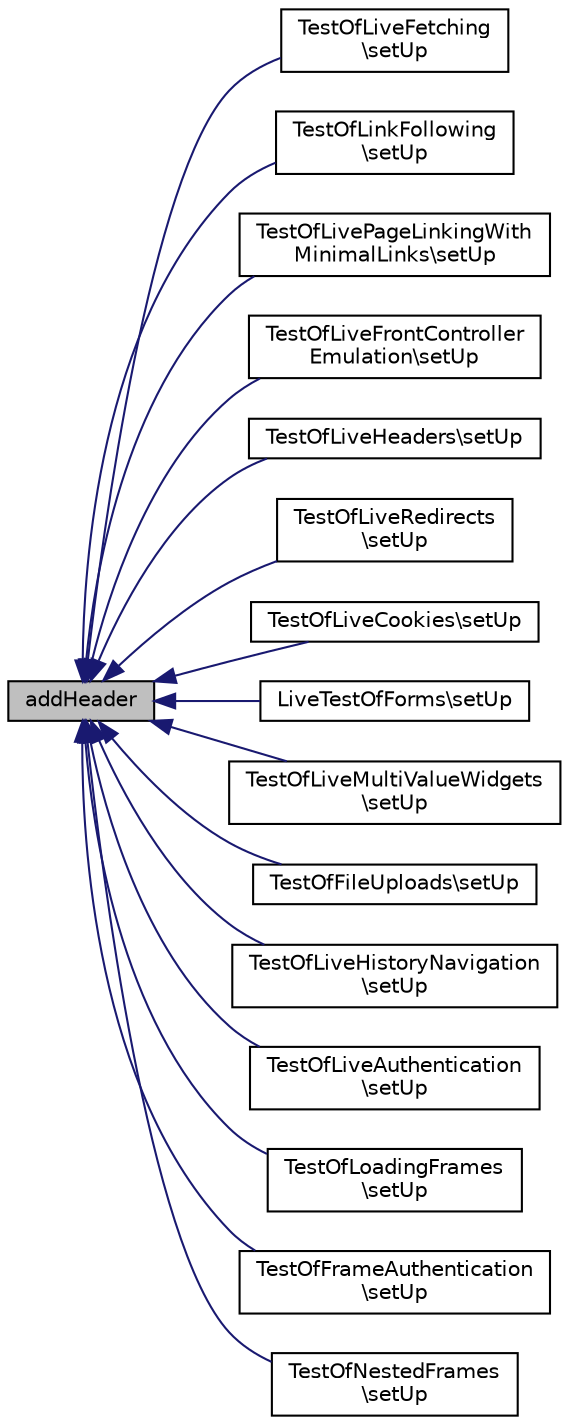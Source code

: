 digraph "addHeader"
{
  edge [fontname="Helvetica",fontsize="10",labelfontname="Helvetica",labelfontsize="10"];
  node [fontname="Helvetica",fontsize="10",shape=record];
  rankdir="LR";
  Node1 [label="addHeader",height=0.2,width=0.4,color="black", fillcolor="grey75", style="filled" fontcolor="black"];
  Node1 -> Node2 [dir="back",color="midnightblue",fontsize="10",style="solid",fontname="Helvetica"];
  Node2 [label="TestOfLiveFetching\l\\setUp",height=0.2,width=0.4,color="black", fillcolor="white", style="filled",URL="$class_test_of_live_fetching.html#a0bc688732d2b3b162ffebaf7812e78da"];
  Node1 -> Node3 [dir="back",color="midnightblue",fontsize="10",style="solid",fontname="Helvetica"];
  Node3 [label="TestOfLinkFollowing\l\\setUp",height=0.2,width=0.4,color="black", fillcolor="white", style="filled",URL="$class_test_of_link_following.html#a0bc688732d2b3b162ffebaf7812e78da"];
  Node1 -> Node4 [dir="back",color="midnightblue",fontsize="10",style="solid",fontname="Helvetica"];
  Node4 [label="TestOfLivePageLinkingWith\lMinimalLinks\\setUp",height=0.2,width=0.4,color="black", fillcolor="white", style="filled",URL="$class_test_of_live_page_linking_with_minimal_links.html#a0bc688732d2b3b162ffebaf7812e78da"];
  Node1 -> Node5 [dir="back",color="midnightblue",fontsize="10",style="solid",fontname="Helvetica"];
  Node5 [label="TestOfLiveFrontController\lEmulation\\setUp",height=0.2,width=0.4,color="black", fillcolor="white", style="filled",URL="$class_test_of_live_front_controller_emulation.html#a0bc688732d2b3b162ffebaf7812e78da"];
  Node1 -> Node6 [dir="back",color="midnightblue",fontsize="10",style="solid",fontname="Helvetica"];
  Node6 [label="TestOfLiveHeaders\\setUp",height=0.2,width=0.4,color="black", fillcolor="white", style="filled",URL="$class_test_of_live_headers.html#a0bc688732d2b3b162ffebaf7812e78da"];
  Node1 -> Node7 [dir="back",color="midnightblue",fontsize="10",style="solid",fontname="Helvetica"];
  Node7 [label="TestOfLiveRedirects\l\\setUp",height=0.2,width=0.4,color="black", fillcolor="white", style="filled",URL="$class_test_of_live_redirects.html#a0bc688732d2b3b162ffebaf7812e78da"];
  Node1 -> Node8 [dir="back",color="midnightblue",fontsize="10",style="solid",fontname="Helvetica"];
  Node8 [label="TestOfLiveCookies\\setUp",height=0.2,width=0.4,color="black", fillcolor="white", style="filled",URL="$class_test_of_live_cookies.html#a0bc688732d2b3b162ffebaf7812e78da"];
  Node1 -> Node9 [dir="back",color="midnightblue",fontsize="10",style="solid",fontname="Helvetica"];
  Node9 [label="LiveTestOfForms\\setUp",height=0.2,width=0.4,color="black", fillcolor="white", style="filled",URL="$class_live_test_of_forms.html#a0bc688732d2b3b162ffebaf7812e78da"];
  Node1 -> Node10 [dir="back",color="midnightblue",fontsize="10",style="solid",fontname="Helvetica"];
  Node10 [label="TestOfLiveMultiValueWidgets\l\\setUp",height=0.2,width=0.4,color="black", fillcolor="white", style="filled",URL="$class_test_of_live_multi_value_widgets.html#a0bc688732d2b3b162ffebaf7812e78da"];
  Node1 -> Node11 [dir="back",color="midnightblue",fontsize="10",style="solid",fontname="Helvetica"];
  Node11 [label="TestOfFileUploads\\setUp",height=0.2,width=0.4,color="black", fillcolor="white", style="filled",URL="$class_test_of_file_uploads.html#a0bc688732d2b3b162ffebaf7812e78da"];
  Node1 -> Node12 [dir="back",color="midnightblue",fontsize="10",style="solid",fontname="Helvetica"];
  Node12 [label="TestOfLiveHistoryNavigation\l\\setUp",height=0.2,width=0.4,color="black", fillcolor="white", style="filled",URL="$class_test_of_live_history_navigation.html#a0bc688732d2b3b162ffebaf7812e78da"];
  Node1 -> Node13 [dir="back",color="midnightblue",fontsize="10",style="solid",fontname="Helvetica"];
  Node13 [label="TestOfLiveAuthentication\l\\setUp",height=0.2,width=0.4,color="black", fillcolor="white", style="filled",URL="$class_test_of_live_authentication.html#a0bc688732d2b3b162ffebaf7812e78da"];
  Node1 -> Node14 [dir="back",color="midnightblue",fontsize="10",style="solid",fontname="Helvetica"];
  Node14 [label="TestOfLoadingFrames\l\\setUp",height=0.2,width=0.4,color="black", fillcolor="white", style="filled",URL="$class_test_of_loading_frames.html#a0bc688732d2b3b162ffebaf7812e78da"];
  Node1 -> Node15 [dir="back",color="midnightblue",fontsize="10",style="solid",fontname="Helvetica"];
  Node15 [label="TestOfFrameAuthentication\l\\setUp",height=0.2,width=0.4,color="black", fillcolor="white", style="filled",URL="$class_test_of_frame_authentication.html#a0bc688732d2b3b162ffebaf7812e78da"];
  Node1 -> Node16 [dir="back",color="midnightblue",fontsize="10",style="solid",fontname="Helvetica"];
  Node16 [label="TestOfNestedFrames\l\\setUp",height=0.2,width=0.4,color="black", fillcolor="white", style="filled",URL="$class_test_of_nested_frames.html#a0bc688732d2b3b162ffebaf7812e78da"];
}
